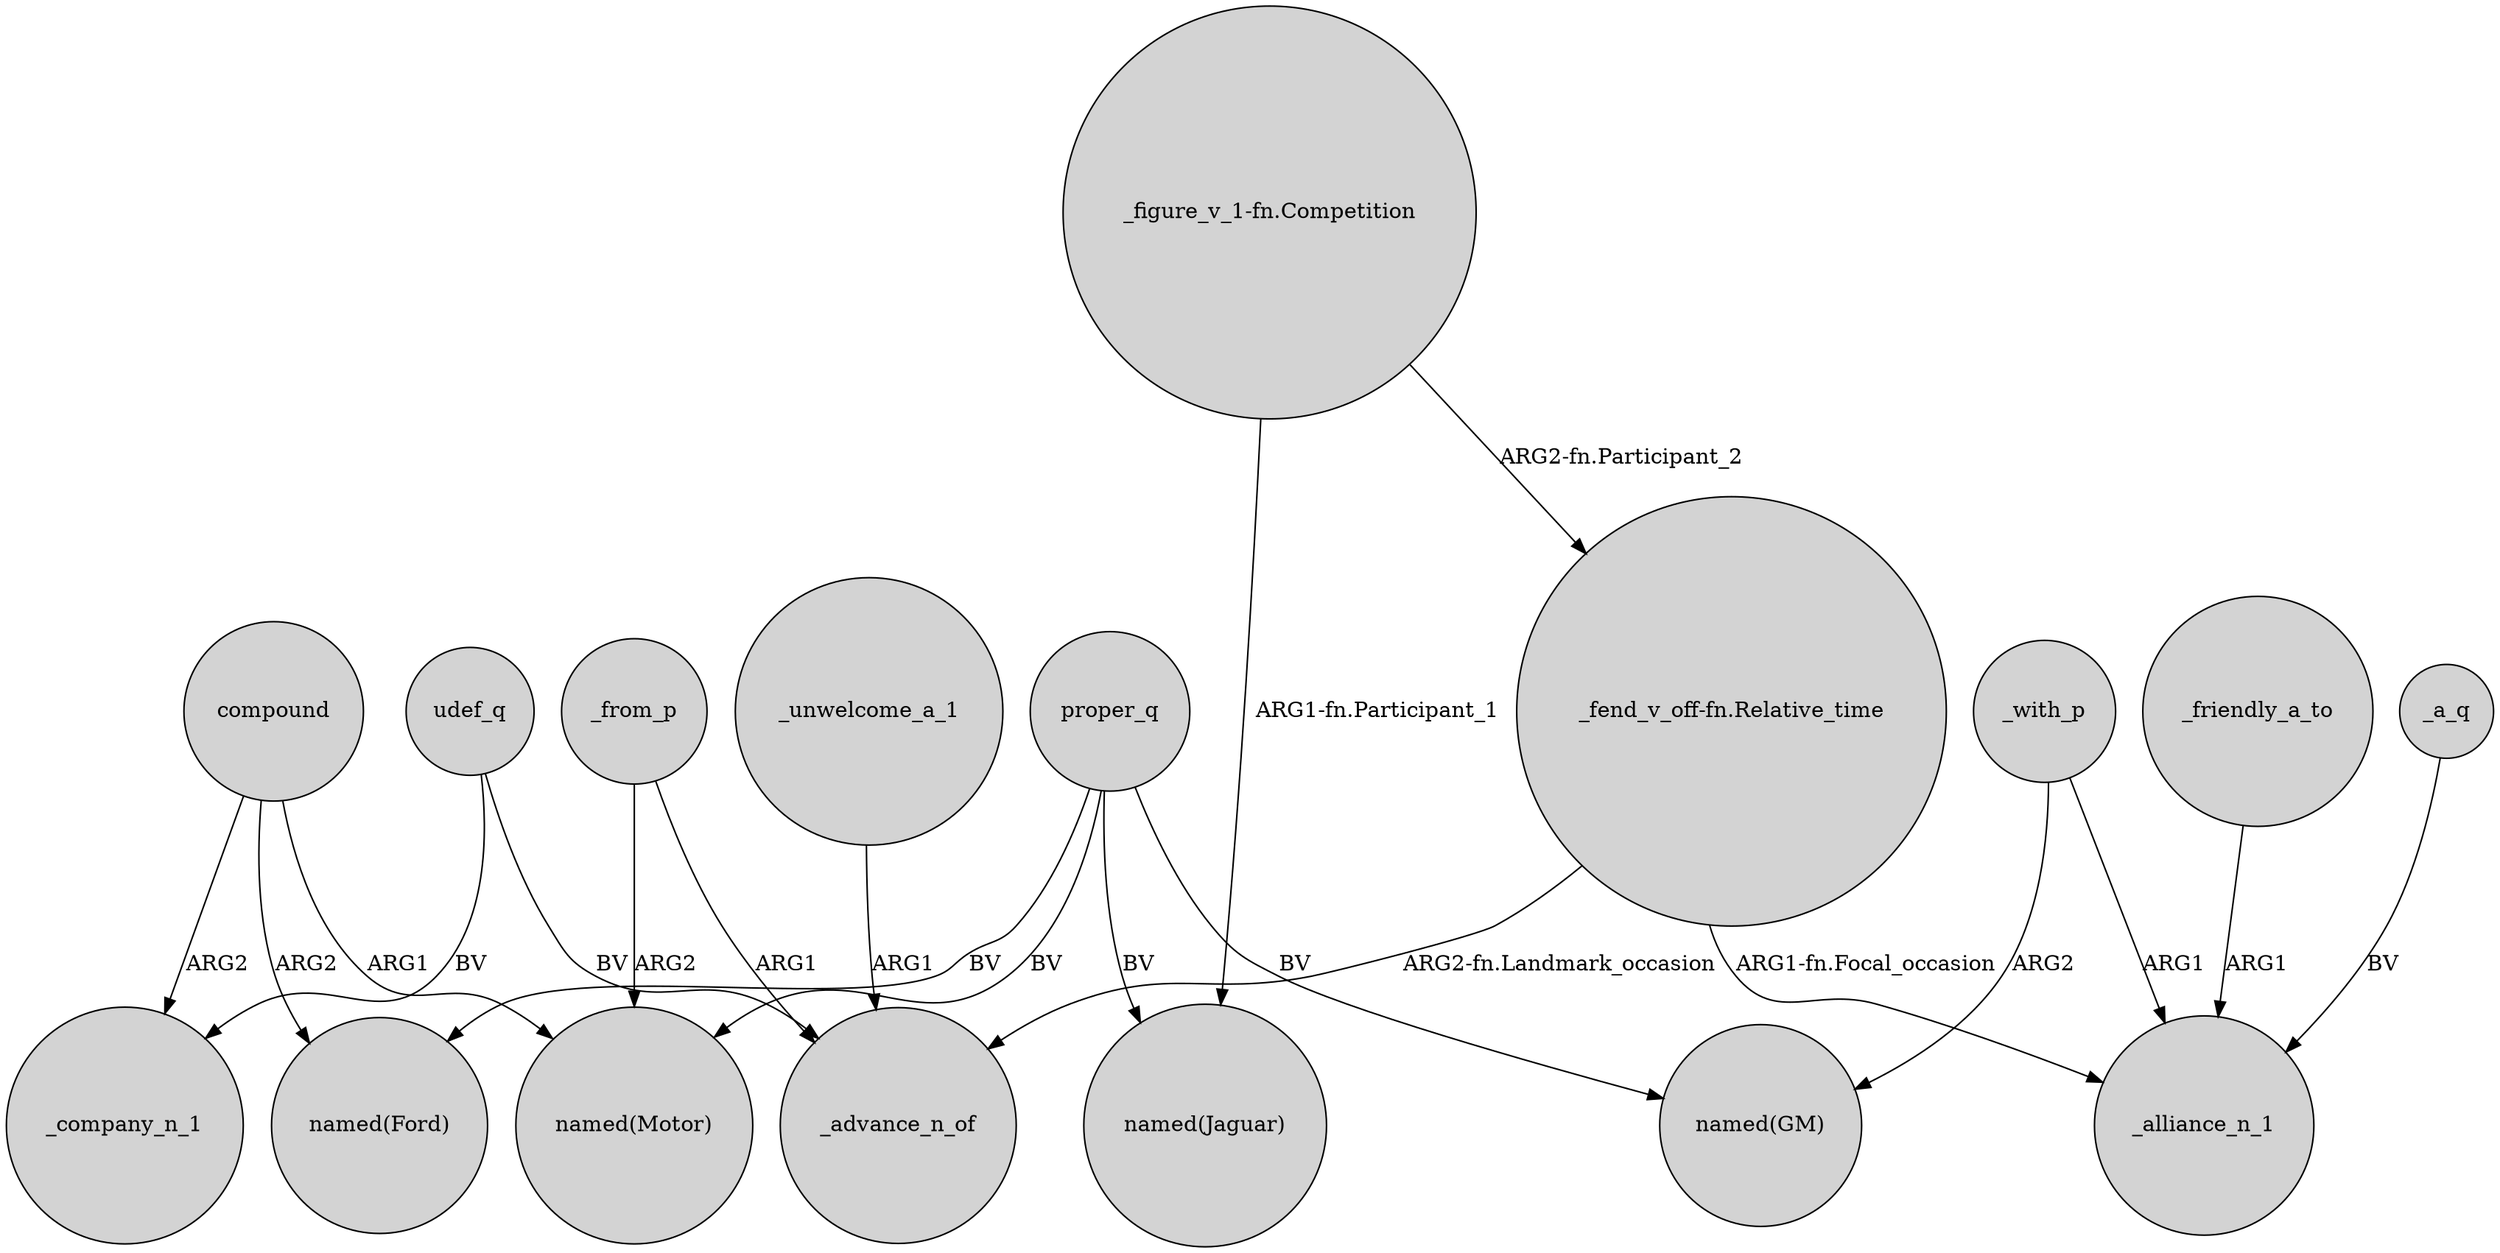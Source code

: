 digraph {
	node [shape=circle style=filled]
	proper_q -> "named(Ford)" [label=BV]
	_a_q -> _alliance_n_1 [label=BV]
	compound -> _company_n_1 [label=ARG2]
	udef_q -> _company_n_1 [label=BV]
	_unwelcome_a_1 -> _advance_n_of [label=ARG1]
	_with_p -> "named(GM)" [label=ARG2]
	proper_q -> "named(GM)" [label=BV]
	proper_q -> "named(Motor)" [label=BV]
	compound -> "named(Ford)" [label=ARG2]
	_from_p -> _advance_n_of [label=ARG1]
	"_figure_v_1-fn.Competition" -> "named(Jaguar)" [label="ARG1-fn.Participant_1"]
	proper_q -> "named(Jaguar)" [label=BV]
	_friendly_a_to -> _alliance_n_1 [label=ARG1]
	"_figure_v_1-fn.Competition" -> "_fend_v_off-fn.Relative_time" [label="ARG2-fn.Participant_2"]
	udef_q -> _advance_n_of [label=BV]
	"_fend_v_off-fn.Relative_time" -> _advance_n_of [label="ARG2-fn.Landmark_occasion"]
	_from_p -> "named(Motor)" [label=ARG2]
	"_fend_v_off-fn.Relative_time" -> _alliance_n_1 [label="ARG1-fn.Focal_occasion"]
	_with_p -> _alliance_n_1 [label=ARG1]
	compound -> "named(Motor)" [label=ARG1]
}
